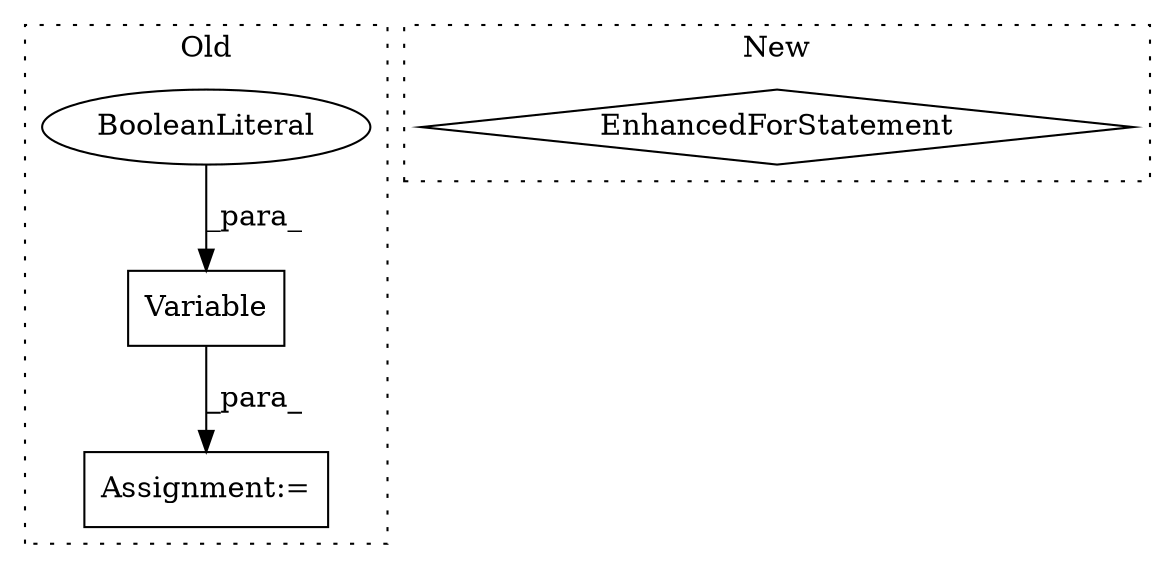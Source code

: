 digraph G {
subgraph cluster0 {
1 [label="Variable" a="32" s="4257,4283" l="9,1" shape="box"];
3 [label="Assignment:=" a="7" s="4256" l="1" shape="box"];
4 [label="BooleanLiteral" a="9" s="4279" l="4" shape="ellipse"];
label = "Old";
style="dotted";
}
subgraph cluster1 {
2 [label="EnhancedForStatement" a="70" s="3894,3970" l="53,2" shape="diamond"];
label = "New";
style="dotted";
}
1 -> 3 [label="_para_"];
4 -> 1 [label="_para_"];
}